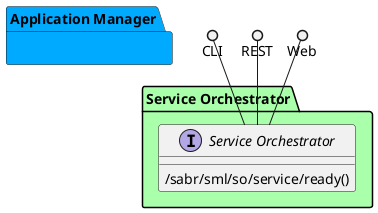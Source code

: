 @startuml


package "Application Manager" #00aaff {

}


package "Service Orchestrator" #aaffaa {

    interface "Service Orchestrator" as i {
            /sabr/sml/so/service/ready()
    
    }
}

CLI ()-- i
REST ()-- i
Web ()-- i

package "Service Orchestrator" #aaffaa {


}



@enduml
